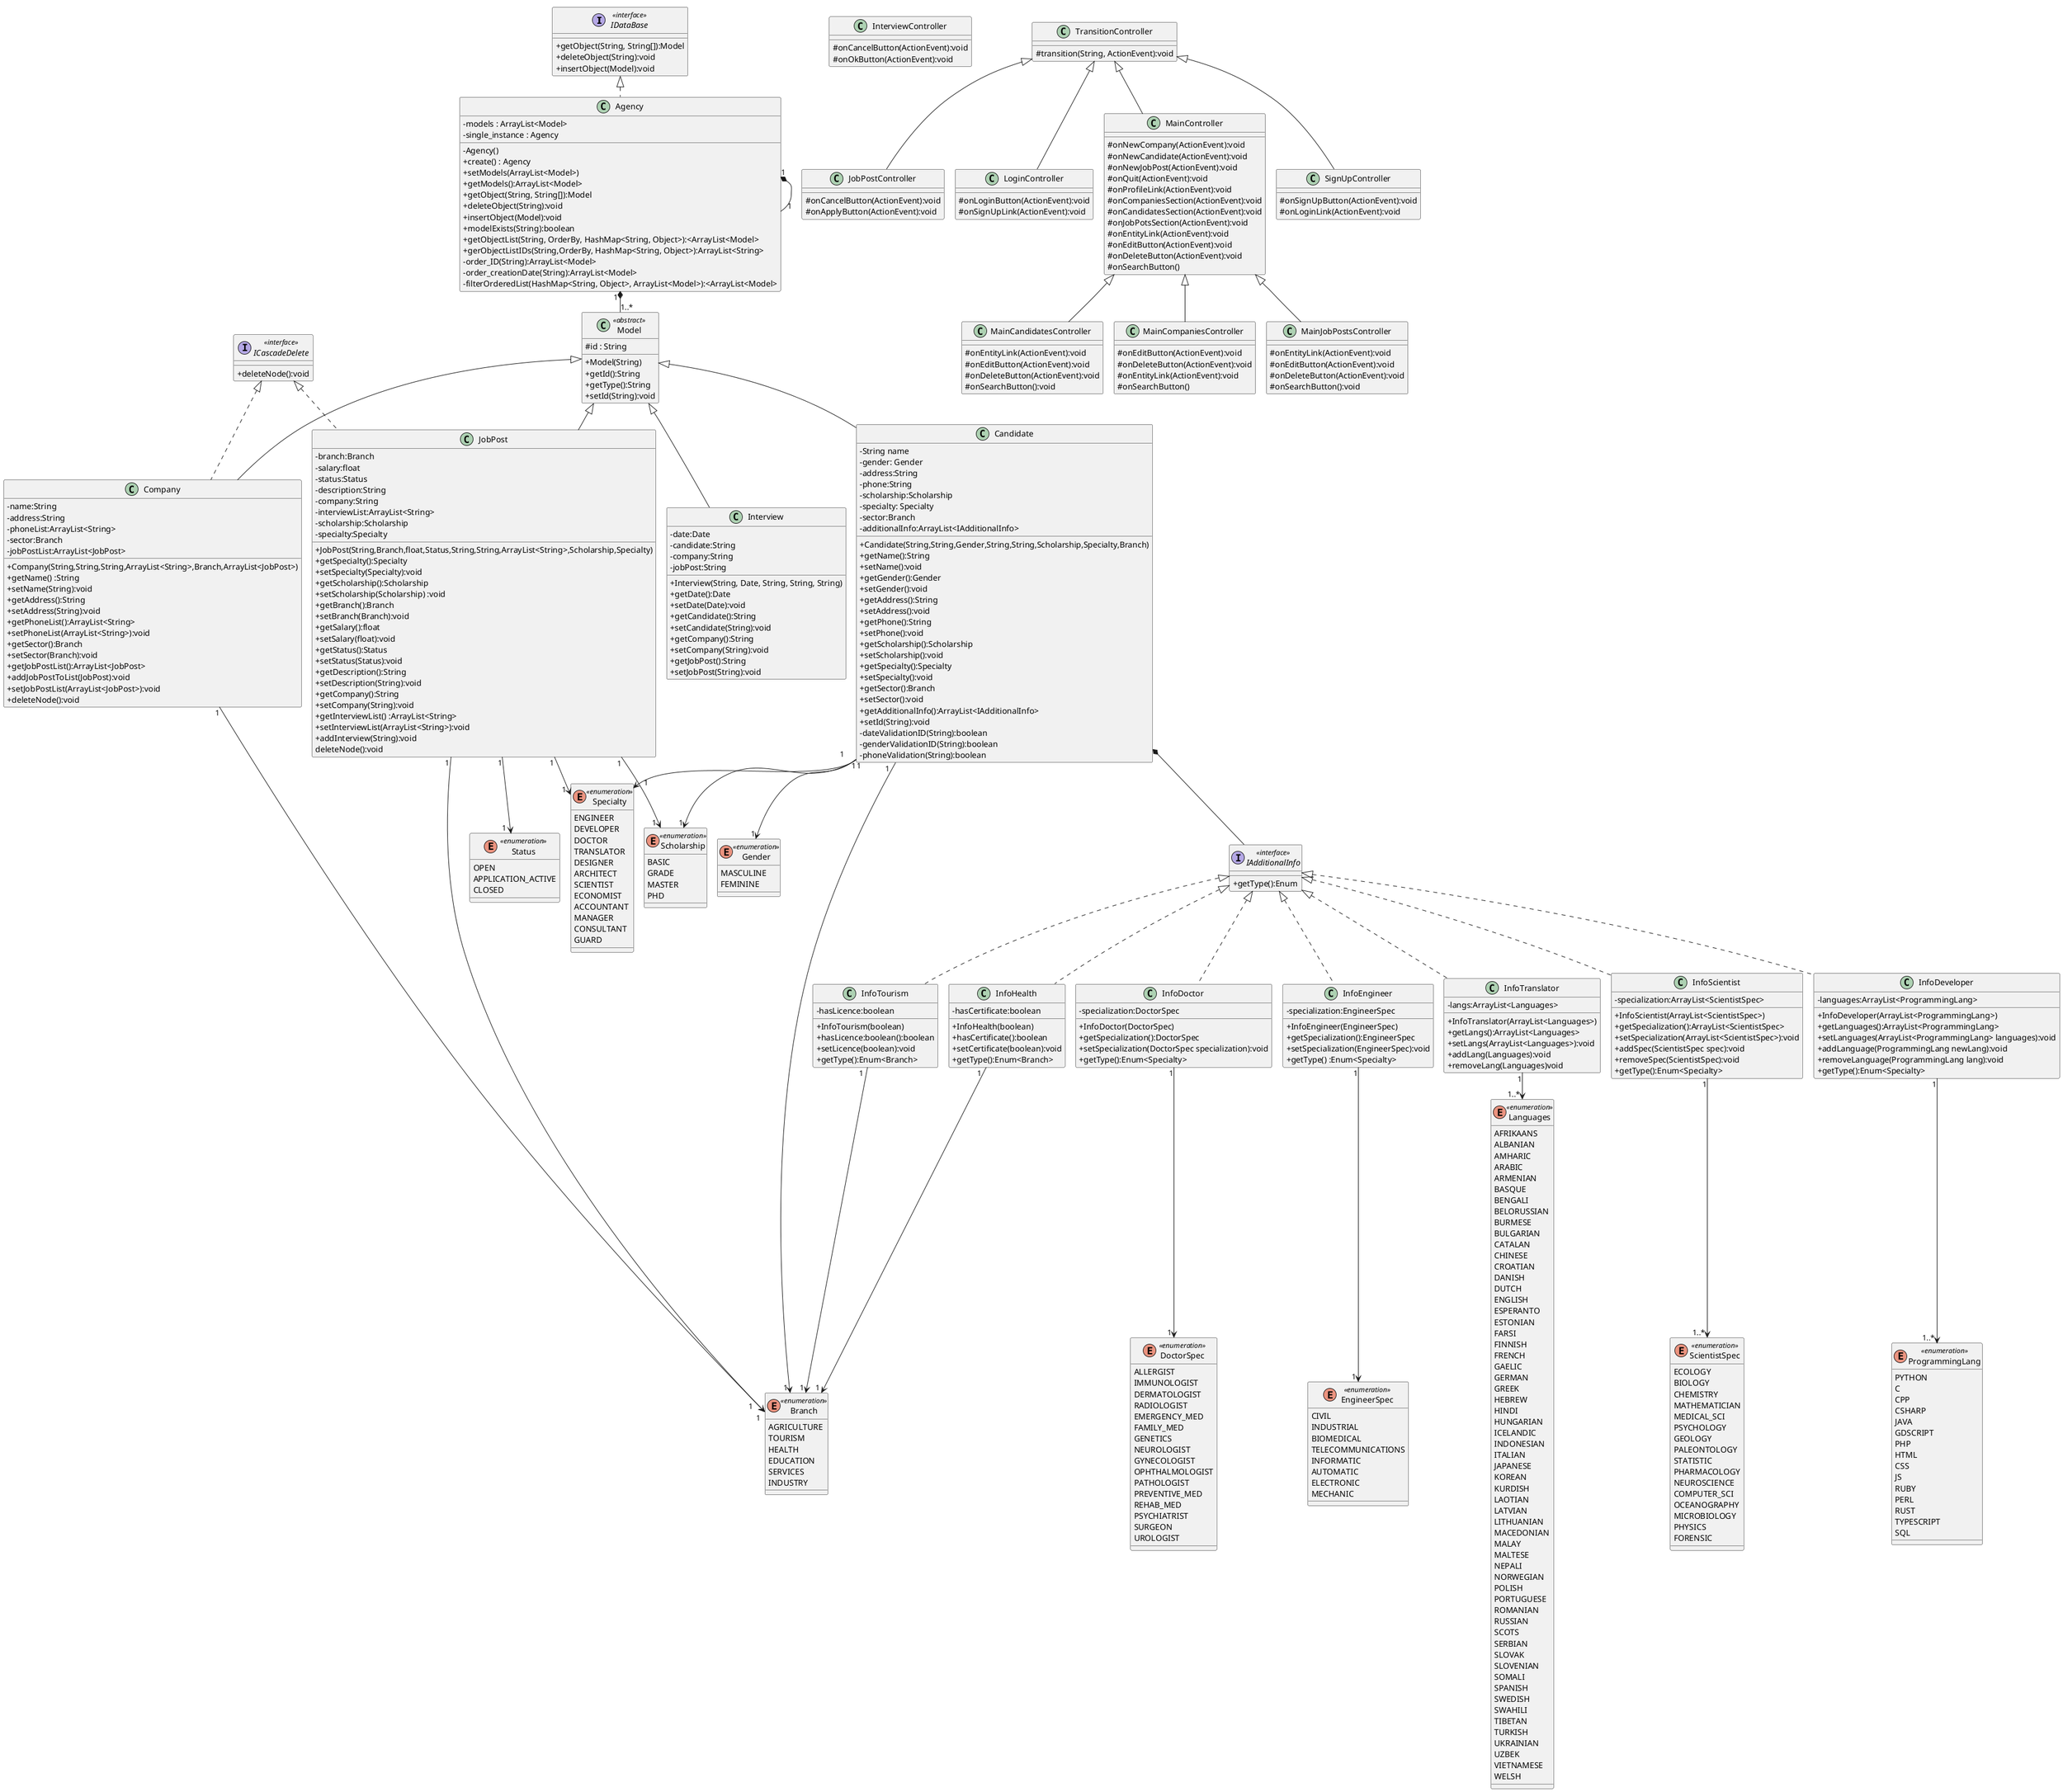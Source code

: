 @startuml
skinparam classAttributeIconSize 0
!pragma layout smetana

interface IDataBase<<interface>>{
    +getObject(String, String[]):Model
    +deleteObject(String):void
    +insertObject(Model):void

}
interface IAdditionalInfo <<interface>>{
    +getType():Enum
}

interface ICascadeDelete <<interface>>{
    +deleteNode():void
}
class Agency implements IDataBase{
    -models : ArrayList<Model>
    -single_instance : Agency
    -Agency()
    +create() : Agency
    +setModels(ArrayList<Model>)
    +getModels():ArrayList<Model>
    +getObject(String, String[]):Model
    +deleteObject(String):void
    +insertObject(Model):void
    +modelExists(String):boolean
    +getObjectList(String, OrderBy, HashMap<String, Object>):<ArrayList<Model>
    +gerObjectListIDs(String,OrderBy, HashMap<String, Object>):ArrayList<String>
    -order_ID(String):ArrayList<Model>
    -order_creationDate(String):ArrayList<Model>
    -filterOrderedList(HashMap<String, Object>, ArrayList<Model>):<ArrayList<Model>
}

class Model<<abstract>>{
    # id : String
    +Model(String)
    +getId():String
    +getType():String
    +setId(String):void
}

class Candidate extends Model{
    -String name
    -gender: Gender
    -address:String
    -phone:String
    -scholarship:Scholarship
    -specialty: Specialty
    -sector:Branch
    -additionalInfo:ArrayList<IAdditionalInfo>
    +Candidate(String,String,Gender,String,String,Scholarship,Specialty,Branch)
    +getName():String
    +setName():void
    +getGender():Gender
    +setGender():void
    +getAddress():String
    +setAddress():void
    +getPhone():String
    +setPhone():void
    +getScholarship():Scholarship
    +setScholarship():void
    +getSpecialty():Specialty
    +setSpecialty():void
    +getSector():Branch
    +setSector():void
    +getAdditionalInfo():ArrayList<IAdditionalInfo>
    +setId(String):void
    -dateValidationID(String):boolean
    -genderValidationID(String):boolean
    -phoneValidation(String):boolean
}

class Company extends Model implements ICascadeDelete{
    -name:String
    -address:String
    -phoneList:ArrayList<String>
    -sector:Branch
    -jobPostList:ArrayList<JobPost>
    +Company(String,String,String,ArrayList<String>,Branch,ArrayList<JobPost>)
    +getName() :String
    +setName(String):void
    +getAddress():String
    +setAddress(String):void
    +getPhoneList():ArrayList<String>
    +setPhoneList(ArrayList<String>):void
    +getSector():Branch
    +setSector(Branch):void
    +getJobPostList():ArrayList<JobPost>
    +addJobPostToList(JobPost):void
    +setJobPostList(ArrayList<JobPost>):void
    +deleteNode():void
}


class Interview extends Model{
    -date:Date
    -candidate:String
    -company:String
    -jobPost:String
    +Interview(String, Date, String, String, String)
    +getDate():Date
    +setDate(Date):void
    +getCandidate():String
    +setCandidate(String):void
    +getCompany():String
    +setCompany(String):void
    +getJobPost():String
    +setJobPost(String):void
}

class JobPost extends Model implements ICascadeDelete{
    -branch:Branch
    -salary:float
    -status:Status
    -description:String
    -company:String
    -interviewList:ArrayList<String>
    -scholarship:Scholarship
    -specialty:Specialty
    +JobPost(String,Branch,float,Status,String,String,ArrayList<String>,Scholarship,Specialty)
    +getSpecialty():Specialty
    +setSpecialty(Specialty):void
    +getScholarship():Scholarship
    +setScholarship(Scholarship) :void
    +getBranch():Branch
    +setBranch(Branch):void
    +getSalary():float
    +setSalary(float):void
    +getStatus():Status
    +setStatus(Status):void
    +getDescription():String
    +setDescription(String):void
    +getCompany():String
    +setCompany(String):void
    +getInterviewList() :ArrayList<String>
    +setInterviewList(ArrayList<String>):void
    +addInterview(String):void
    deleteNode():void
}


class InfoDeveloper implements IAdditionalInfo{
    -languages:ArrayList<ProgrammingLang>
    +InfoDeveloper(ArrayList<ProgrammingLang>)
    +getLanguages():ArrayList<ProgrammingLang>
    +setLanguages(ArrayList<ProgrammingLang> languages):void
    +addLanguage(ProgrammingLang newLang):void
    +removeLanguage(ProgrammingLang lang):void
    +getType():Enum<Specialty>
}

class InfoDoctor implements IAdditionalInfo{
    -specialization:DoctorSpec
    +InfoDoctor(DoctorSpec)
    +getSpecialization():DoctorSpec
    +setSpecialization(DoctorSpec specialization):void
    +getType():Enum<Specialty>
}

class InfoEngineer implements IAdditionalInfo{
    -specialization:EngineerSpec
    +InfoEngineer(EngineerSpec)
    +getSpecialization():EngineerSpec
    +setSpecialization(EngineerSpec):void
    +getType() :Enum<Specialty>
}

class InfoHealth implements IAdditionalInfo{
    -hasCertificate:boolean
    +InfoHealth(boolean)
    +hasCertificate():boolean
    +setCertificate(boolean):void
    +getType():Enum<Branch>
}
class InfoTourism implements IAdditionalInfo{
    -hasLicence:boolean
    +InfoTourism(boolean)
    +hasLicence:boolean():boolean
    +setLicence(boolean):void
    +getType():Enum<Branch>
}

class InfoTranslator implements IAdditionalInfo{
    -langs:ArrayList<Languages>
    +InfoTranslator(ArrayList<Languages>)
    +getLangs():ArrayList<Languages>
    +setLangs(ArrayList<Languages>):void
    +addLang(Languages):void
    +removeLang(Languages)void
}

class InfoScientist implements IAdditionalInfo{
    -specialization:ArrayList<ScientistSpec>
    +InfoScientist(ArrayList<ScientistSpec>)
    +getSpecialization():ArrayList<ScientistSpec>
    +setSpecialization(ArrayList<ScientistSpec>):void
    +addSpec(ScientistSpec spec):void
    +removeSpec(ScientistSpec):void
    +getType():Enum<Specialty>
}

class InterviewController {
    #onCancelButton(ActionEvent):void
    #onOkButton(ActionEvent):void
}

class JobPostController extends TransitionController{
    #onCancelButton(ActionEvent):void
    #onApplyButton(ActionEvent):void
}

class LoginController extends TransitionController {
    #onLoginButton(ActionEvent):void
    #onSignUpLink(ActionEvent):void
}

class MainCandidatesController extends MainController {
    #onEntityLink(ActionEvent):void
    #onEditButton(ActionEvent):void
    #onDeleteButton(ActionEvent):void 
    #onSearchButton():void
}

class MainCompaniesController extends  MainController{
    #onEditButton(ActionEvent):void
    #onDeleteButton(ActionEvent):void
    #onEntityLink(ActionEvent):void
    #onSearchButton()
}
class MainController extends TransitionController{
    #onNewCompany(ActionEvent):void
    #onNewCandidate(ActionEvent):void
    #onNewJobPost(ActionEvent):void 
    #onQuit(ActionEvent):void
    #onProfileLink(ActionEvent):void
    #onCompaniesSection(ActionEvent):void
    #onCandidatesSection(ActionEvent):void
    #onJobPotsSection(ActionEvent):void
    #onEntityLink(ActionEvent):void
    #onEditButton(ActionEvent):void
    #onDeleteButton(ActionEvent):void 
    #onSearchButton()
}

class SignUpController extends TransitionController{
    #onSignUpButton(ActionEvent):void
    #onLoginLink(ActionEvent):void
}

class MainJobPostsController extends MainController {
    #onEntityLink(ActionEvent):void
    #onEditButton(ActionEvent):void
    #onDeleteButton(ActionEvent):void
    #onSearchButton():void
}

class TransitionController {
    #transition(String, ActionEvent):void
}
enum Branch <<enumeration>>{
    AGRICULTURE
    TOURISM
    HEALTH
    EDUCATION
    SERVICES
    INDUSTRY
}

enum DoctorSpec <<enumeration>>{
    ALLERGIST
    IMMUNOLOGIST
    DERMATOLOGIST
    RADIOLOGIST
    EMERGENCY_MED
    FAMILY_MED
    GENETICS
    NEUROLOGIST
    GYNECOLOGIST
    OPHTHALMOLOGIST
    PATHOLOGIST
    PREVENTIVE_MED
    REHAB_MED
    PSYCHIATRIST
    SURGEON
    UROLOGIST
}

enum EngineerSpec <<enumeration>>{
    CIVIL
    INDUSTRIAL
    BIOMEDICAL
    TELECOMMUNICATIONS
    INFORMATIC
    AUTOMATIC
    ELECTRONIC
    MECHANIC
}

enum Gender <<enumeration>>{
    MASCULINE
    FEMININE
}

enum Languages <<enumeration>>{
    AFRIKAANS
    ALBANIAN
    AMHARIC
    ARABIC
    ARMENIAN
    BASQUE
    BENGALI
    BELORUSSIAN
    BURMESE
    BULGARIAN
    CATALAN
    CHINESE
    CROATIAN
    DANISH
    DUTCH
    ENGLISH
    ESPERANTO
    ESTONIAN
    FARSI
    FINNISH
    FRENCH
    GAELIC
    GERMAN
    GREEK
    HEBREW
    HINDI
    HUNGARIAN
    ICELANDIC
    INDONESIAN
    ITALIAN
    JAPANESE
    KOREAN
    KURDISH
    LAOTIAN
    LATVIAN
    LITHUANIAN
    MACEDONIAN
    MALAY
    MALTESE
    NEPALI
    NORWEGIAN
    POLISH
    PORTUGUESE
    ROMANIAN
    RUSSIAN
    SCOTS
    SERBIAN
    SLOVAK
    SLOVENIAN
    SOMALI
    SPANISH
    SWEDISH
    SWAHILI
    TIBETAN
    TURKISH
    UKRAINIAN
    UZBEK
    VIETNAMESE
    WELSH
}

enum ProgrammingLang <<enumeration>>{
    PYTHON
    C
    CPP
    CSHARP
    JAVA
    GDSCRIPT
    PHP
    HTML
    CSS
    JS
    RUBY
    PERL
    RUST
    TYPESCRIPT
    SQL
}

enum Scholarship <<enumeration>>{
    BASIC
    GRADE
    MASTER
    PHD
}

enum ScientistSpec <<enumeration>>{
    ECOLOGY
    BIOLOGY
    CHEMISTRY
    MATHEMATICIAN
    MEDICAL_SCI
    PSYCHOLOGY
    GEOLOGY
    PALEONTOLOGY
    STATISTIC
    PHARMACOLOGY
    NEUROSCIENCE
    COMPUTER_SCI
    OCEANOGRAPHY
    MICROBIOLOGY
    PHYSICS
    FORENSIC
}

enum Specialty <<enumeration>>{
    ENGINEER
    DEVELOPER
    DOCTOR
    TRANSLATOR
    DESIGNER
    ARCHITECT
    SCIENTIST
    ECONOMIST
    ACCOUNTANT
    MANAGER
    CONSULTANT
    GUARD
}

enum  Status <<enumeration>>{
    OPEN
    APPLICATION_ACTIVE
    CLOSED
}

Candidate"1      " --> "1"Gender
Candidate"1" --> "1"Scholarship
Candidate"1" --> "     1"Specialty
Candidate"1   " --> "1 "Branch
InfoHealth"1  "--> "1 "Branch
InfoTourism"1  " --> "1 "Branch
JobPost"1 " --> "1  "Branch
JobPost"1" --> "1  "Status
JobPost"1"--> "1  "Scholarship
JobPost"1" --> "1  "Specialty
Company"1" --> "1      "Branch

InfoDeveloper"1" --> "1..* "ProgrammingLang
InfoTranslator"1" -->"1..* "Languages
InfoScientist"1" -->"1..* "ScientistSpec

InfoDoctor"1" --> "1 "DoctorSpec
InfoEngineer"1" --> "1 "EngineerSpec
Agency"1 " *--"1..*"Model
Agency "1" *-- "   1" Agency
Candidate *-- IAdditionalInfo
@enduml